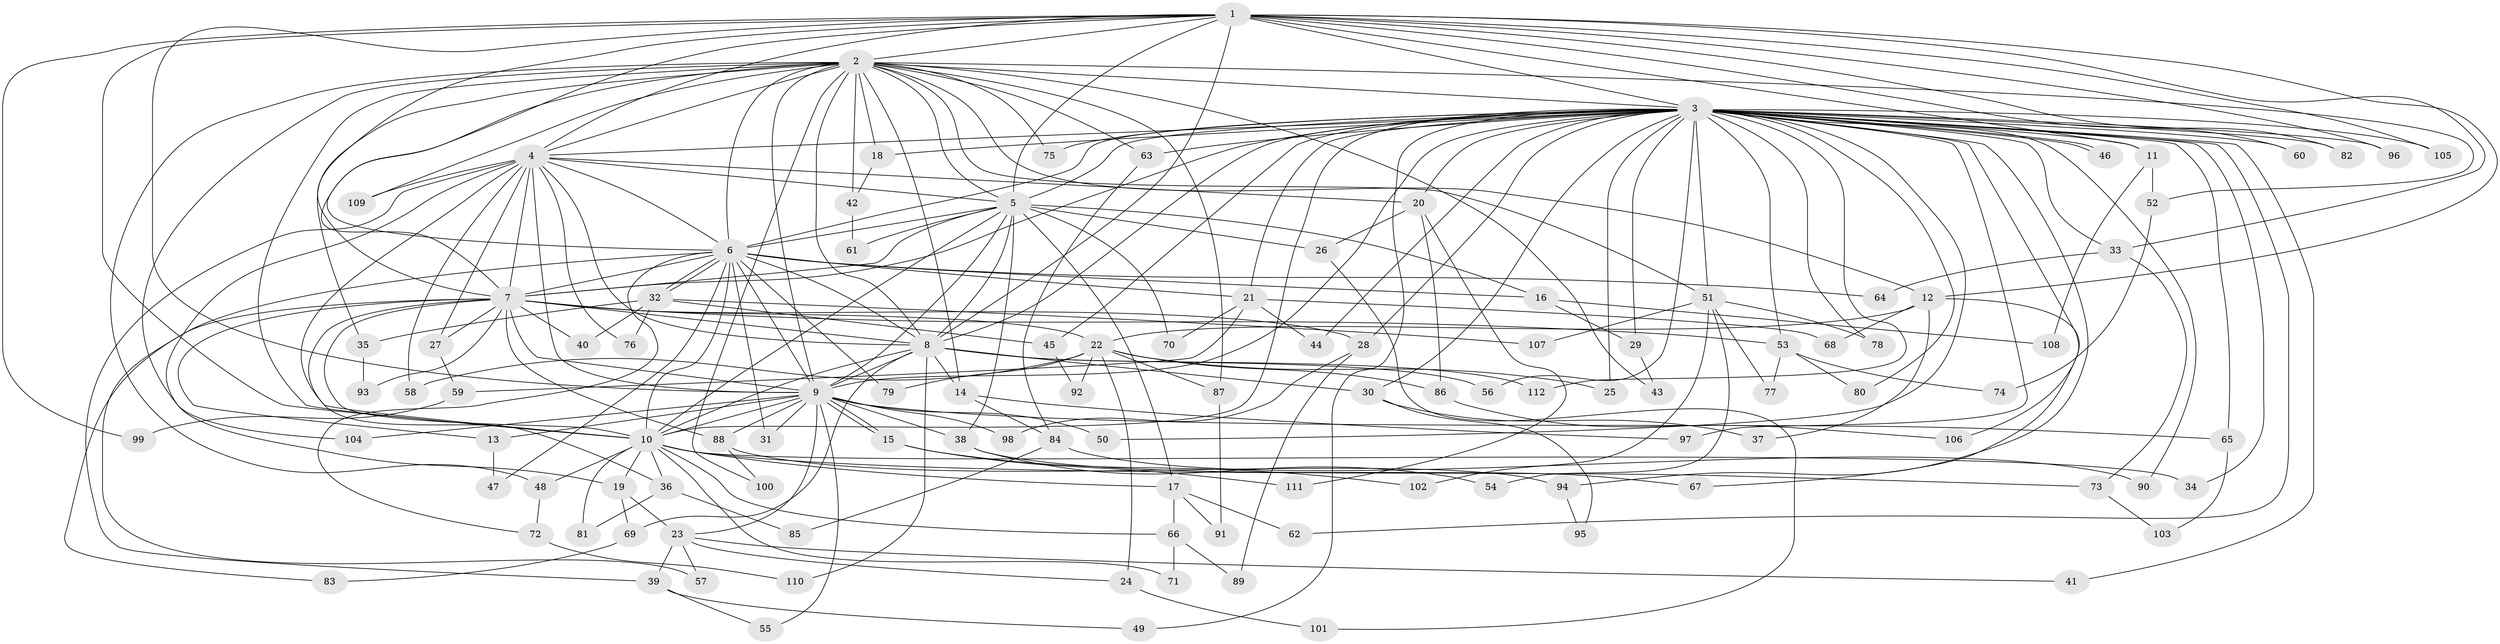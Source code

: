 // Generated by graph-tools (version 1.1) at 2025/43/03/09/25 04:43:15]
// undirected, 112 vertices, 249 edges
graph export_dot {
graph [start="1"]
  node [color=gray90,style=filled];
  1;
  2;
  3;
  4;
  5;
  6;
  7;
  8;
  9;
  10;
  11;
  12;
  13;
  14;
  15;
  16;
  17;
  18;
  19;
  20;
  21;
  22;
  23;
  24;
  25;
  26;
  27;
  28;
  29;
  30;
  31;
  32;
  33;
  34;
  35;
  36;
  37;
  38;
  39;
  40;
  41;
  42;
  43;
  44;
  45;
  46;
  47;
  48;
  49;
  50;
  51;
  52;
  53;
  54;
  55;
  56;
  57;
  58;
  59;
  60;
  61;
  62;
  63;
  64;
  65;
  66;
  67;
  68;
  69;
  70;
  71;
  72;
  73;
  74;
  75;
  76;
  77;
  78;
  79;
  80;
  81;
  82;
  83;
  84;
  85;
  86;
  87;
  88;
  89;
  90;
  91;
  92;
  93;
  94;
  95;
  96;
  97;
  98;
  99;
  100;
  101;
  102;
  103;
  104;
  105;
  106;
  107;
  108;
  109;
  110;
  111;
  112;
  1 -- 2;
  1 -- 3;
  1 -- 4;
  1 -- 5;
  1 -- 6;
  1 -- 7;
  1 -- 8;
  1 -- 9;
  1 -- 10;
  1 -- 11;
  1 -- 12;
  1 -- 33;
  1 -- 60;
  1 -- 82;
  1 -- 96;
  1 -- 99;
  1 -- 105;
  2 -- 3;
  2 -- 4;
  2 -- 5;
  2 -- 6;
  2 -- 7;
  2 -- 8;
  2 -- 9;
  2 -- 10;
  2 -- 12;
  2 -- 14;
  2 -- 18;
  2 -- 35;
  2 -- 42;
  2 -- 43;
  2 -- 48;
  2 -- 51;
  2 -- 52;
  2 -- 63;
  2 -- 75;
  2 -- 87;
  2 -- 100;
  2 -- 104;
  2 -- 109;
  3 -- 4;
  3 -- 5;
  3 -- 6;
  3 -- 7;
  3 -- 8;
  3 -- 9;
  3 -- 10;
  3 -- 11;
  3 -- 18;
  3 -- 20;
  3 -- 21;
  3 -- 25;
  3 -- 28;
  3 -- 29;
  3 -- 30;
  3 -- 33;
  3 -- 34;
  3 -- 41;
  3 -- 44;
  3 -- 45;
  3 -- 46;
  3 -- 46;
  3 -- 49;
  3 -- 50;
  3 -- 51;
  3 -- 53;
  3 -- 56;
  3 -- 60;
  3 -- 62;
  3 -- 63;
  3 -- 65;
  3 -- 75;
  3 -- 78;
  3 -- 80;
  3 -- 82;
  3 -- 90;
  3 -- 94;
  3 -- 96;
  3 -- 97;
  3 -- 105;
  3 -- 106;
  3 -- 112;
  4 -- 5;
  4 -- 6;
  4 -- 7;
  4 -- 8;
  4 -- 9;
  4 -- 10;
  4 -- 19;
  4 -- 20;
  4 -- 27;
  4 -- 39;
  4 -- 58;
  4 -- 76;
  4 -- 109;
  5 -- 6;
  5 -- 7;
  5 -- 8;
  5 -- 9;
  5 -- 10;
  5 -- 16;
  5 -- 17;
  5 -- 26;
  5 -- 38;
  5 -- 61;
  5 -- 70;
  6 -- 7;
  6 -- 8;
  6 -- 9;
  6 -- 10;
  6 -- 16;
  6 -- 21;
  6 -- 31;
  6 -- 32;
  6 -- 32;
  6 -- 47;
  6 -- 57;
  6 -- 64;
  6 -- 72;
  6 -- 79;
  7 -- 8;
  7 -- 9;
  7 -- 10;
  7 -- 13;
  7 -- 22;
  7 -- 27;
  7 -- 28;
  7 -- 36;
  7 -- 40;
  7 -- 53;
  7 -- 83;
  7 -- 88;
  7 -- 93;
  8 -- 9;
  8 -- 10;
  8 -- 14;
  8 -- 30;
  8 -- 56;
  8 -- 69;
  8 -- 110;
  8 -- 112;
  9 -- 10;
  9 -- 13;
  9 -- 15;
  9 -- 15;
  9 -- 23;
  9 -- 31;
  9 -- 38;
  9 -- 50;
  9 -- 55;
  9 -- 65;
  9 -- 88;
  9 -- 98;
  9 -- 104;
  10 -- 17;
  10 -- 19;
  10 -- 34;
  10 -- 36;
  10 -- 48;
  10 -- 66;
  10 -- 71;
  10 -- 73;
  10 -- 81;
  11 -- 52;
  11 -- 108;
  12 -- 22;
  12 -- 37;
  12 -- 67;
  12 -- 68;
  13 -- 47;
  14 -- 84;
  14 -- 97;
  15 -- 102;
  15 -- 111;
  16 -- 29;
  16 -- 108;
  17 -- 62;
  17 -- 66;
  17 -- 91;
  18 -- 42;
  19 -- 23;
  19 -- 69;
  20 -- 26;
  20 -- 86;
  20 -- 111;
  21 -- 44;
  21 -- 59;
  21 -- 68;
  21 -- 70;
  22 -- 24;
  22 -- 25;
  22 -- 58;
  22 -- 79;
  22 -- 86;
  22 -- 87;
  22 -- 92;
  23 -- 24;
  23 -- 39;
  23 -- 41;
  23 -- 57;
  24 -- 101;
  26 -- 101;
  27 -- 59;
  28 -- 89;
  28 -- 98;
  29 -- 43;
  30 -- 37;
  30 -- 95;
  32 -- 35;
  32 -- 40;
  32 -- 45;
  32 -- 76;
  32 -- 107;
  33 -- 64;
  33 -- 73;
  35 -- 93;
  36 -- 81;
  36 -- 85;
  38 -- 54;
  38 -- 67;
  39 -- 49;
  39 -- 55;
  42 -- 61;
  45 -- 92;
  48 -- 72;
  51 -- 54;
  51 -- 77;
  51 -- 78;
  51 -- 102;
  51 -- 107;
  52 -- 74;
  53 -- 74;
  53 -- 77;
  53 -- 80;
  59 -- 99;
  63 -- 84;
  65 -- 103;
  66 -- 71;
  66 -- 89;
  69 -- 83;
  72 -- 110;
  73 -- 103;
  84 -- 85;
  84 -- 90;
  86 -- 106;
  87 -- 91;
  88 -- 94;
  88 -- 100;
  94 -- 95;
}
